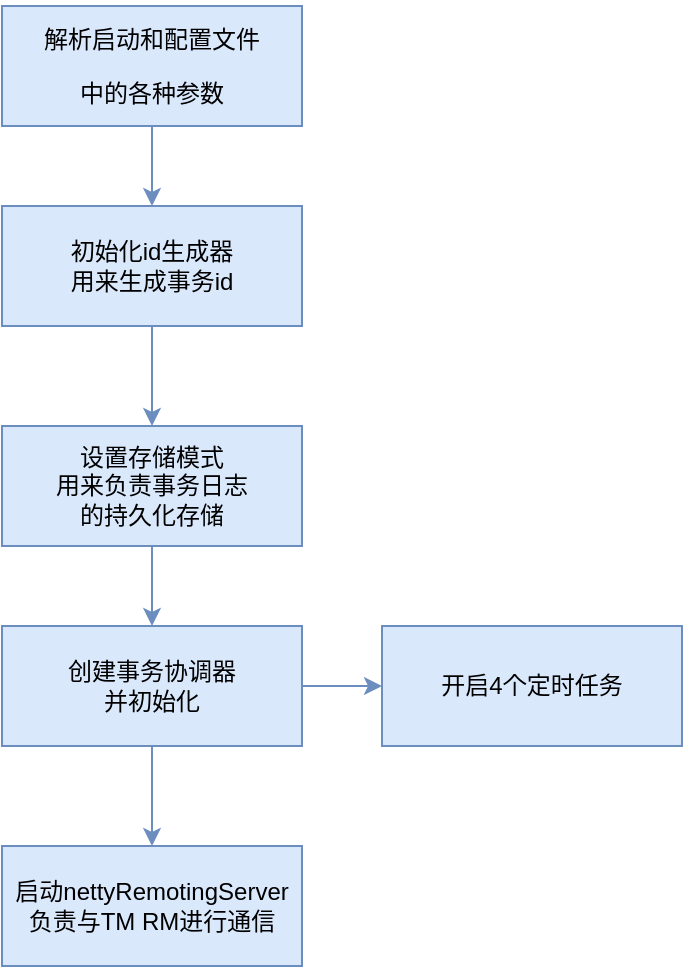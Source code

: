 <mxfile version="15.5.8" type="github">
  <diagram id="KlCVe-mJn3NvVYKLNa_I" name="Page-1">
    <mxGraphModel dx="946" dy="536" grid="1" gridSize="10" guides="1" tooltips="1" connect="1" arrows="1" fold="1" page="1" pageScale="1" pageWidth="827" pageHeight="1169" math="0" shadow="0">
      <root>
        <mxCell id="0" />
        <mxCell id="1" parent="0" />
        <mxCell id="CkDsEo2cQbG5VA-gBr5y-7" value="" style="edgeStyle=orthogonalEdgeStyle;rounded=0;orthogonalLoop=1;jettySize=auto;html=1;fillColor=#dae8fc;strokeColor=#6c8ebf;" parent="1" source="CkDsEo2cQbG5VA-gBr5y-1" target="CkDsEo2cQbG5VA-gBr5y-3" edge="1">
          <mxGeometry relative="1" as="geometry" />
        </mxCell>
        <mxCell id="CkDsEo2cQbG5VA-gBr5y-1" value="&lt;pre&gt;解析启动和配置文件&lt;/pre&gt;&lt;pre&gt;中的各种参数&lt;/pre&gt;" style="rounded=0;whiteSpace=wrap;html=1;fillColor=#dae8fc;strokeColor=#6c8ebf;" parent="1" vertex="1">
          <mxGeometry x="110" y="130" width="150" height="60" as="geometry" />
        </mxCell>
        <mxCell id="CkDsEo2cQbG5VA-gBr5y-8" value="" style="edgeStyle=orthogonalEdgeStyle;rounded=0;orthogonalLoop=1;jettySize=auto;html=1;fillColor=#dae8fc;strokeColor=#6c8ebf;" parent="1" source="CkDsEo2cQbG5VA-gBr5y-3" target="CkDsEo2cQbG5VA-gBr5y-4" edge="1">
          <mxGeometry relative="1" as="geometry" />
        </mxCell>
        <mxCell id="CkDsEo2cQbG5VA-gBr5y-3" value="初始化id生成器&lt;br&gt;用来生成事务id" style="rounded=0;whiteSpace=wrap;html=1;fillColor=#dae8fc;strokeColor=#6c8ebf;" parent="1" vertex="1">
          <mxGeometry x="110" y="230" width="150" height="60" as="geometry" />
        </mxCell>
        <mxCell id="CkDsEo2cQbG5VA-gBr5y-9" value="" style="edgeStyle=orthogonalEdgeStyle;rounded=0;orthogonalLoop=1;jettySize=auto;html=1;fillColor=#dae8fc;strokeColor=#6c8ebf;" parent="1" source="CkDsEo2cQbG5VA-gBr5y-4" target="CkDsEo2cQbG5VA-gBr5y-5" edge="1">
          <mxGeometry relative="1" as="geometry" />
        </mxCell>
        <mxCell id="CkDsEo2cQbG5VA-gBr5y-4" value="设置存储模式&lt;br&gt;用来负责事务日志&lt;br&gt;的持久化存储" style="rounded=0;whiteSpace=wrap;html=1;fillColor=#dae8fc;strokeColor=#6c8ebf;" parent="1" vertex="1">
          <mxGeometry x="110" y="340" width="150" height="60" as="geometry" />
        </mxCell>
        <mxCell id="CkDsEo2cQbG5VA-gBr5y-10" value="" style="edgeStyle=orthogonalEdgeStyle;rounded=0;orthogonalLoop=1;jettySize=auto;html=1;fillColor=#dae8fc;strokeColor=#6c8ebf;" parent="1" source="CkDsEo2cQbG5VA-gBr5y-5" target="CkDsEo2cQbG5VA-gBr5y-6" edge="1">
          <mxGeometry relative="1" as="geometry" />
        </mxCell>
        <mxCell id="CkDsEo2cQbG5VA-gBr5y-12" value="" style="edgeStyle=orthogonalEdgeStyle;rounded=0;orthogonalLoop=1;jettySize=auto;html=1;fillColor=#dae8fc;strokeColor=#6c8ebf;" parent="1" source="CkDsEo2cQbG5VA-gBr5y-5" target="CkDsEo2cQbG5VA-gBr5y-11" edge="1">
          <mxGeometry relative="1" as="geometry" />
        </mxCell>
        <mxCell id="CkDsEo2cQbG5VA-gBr5y-5" value="创建事务协调器&lt;br&gt;并初始化" style="rounded=0;whiteSpace=wrap;html=1;fillColor=#dae8fc;strokeColor=#6c8ebf;" parent="1" vertex="1">
          <mxGeometry x="110" y="440" width="150" height="60" as="geometry" />
        </mxCell>
        <mxCell id="CkDsEo2cQbG5VA-gBr5y-6" value="启动nettyRemotingServer&lt;br&gt;负责与TM RM进行通信" style="rounded=0;whiteSpace=wrap;html=1;fillColor=#dae8fc;strokeColor=#6c8ebf;" parent="1" vertex="1">
          <mxGeometry x="110" y="550" width="150" height="60" as="geometry" />
        </mxCell>
        <mxCell id="CkDsEo2cQbG5VA-gBr5y-11" value="开启4个定时任务" style="rounded=0;whiteSpace=wrap;html=1;fillColor=#dae8fc;strokeColor=#6c8ebf;" parent="1" vertex="1">
          <mxGeometry x="300" y="440" width="150" height="60" as="geometry" />
        </mxCell>
      </root>
    </mxGraphModel>
  </diagram>
</mxfile>
